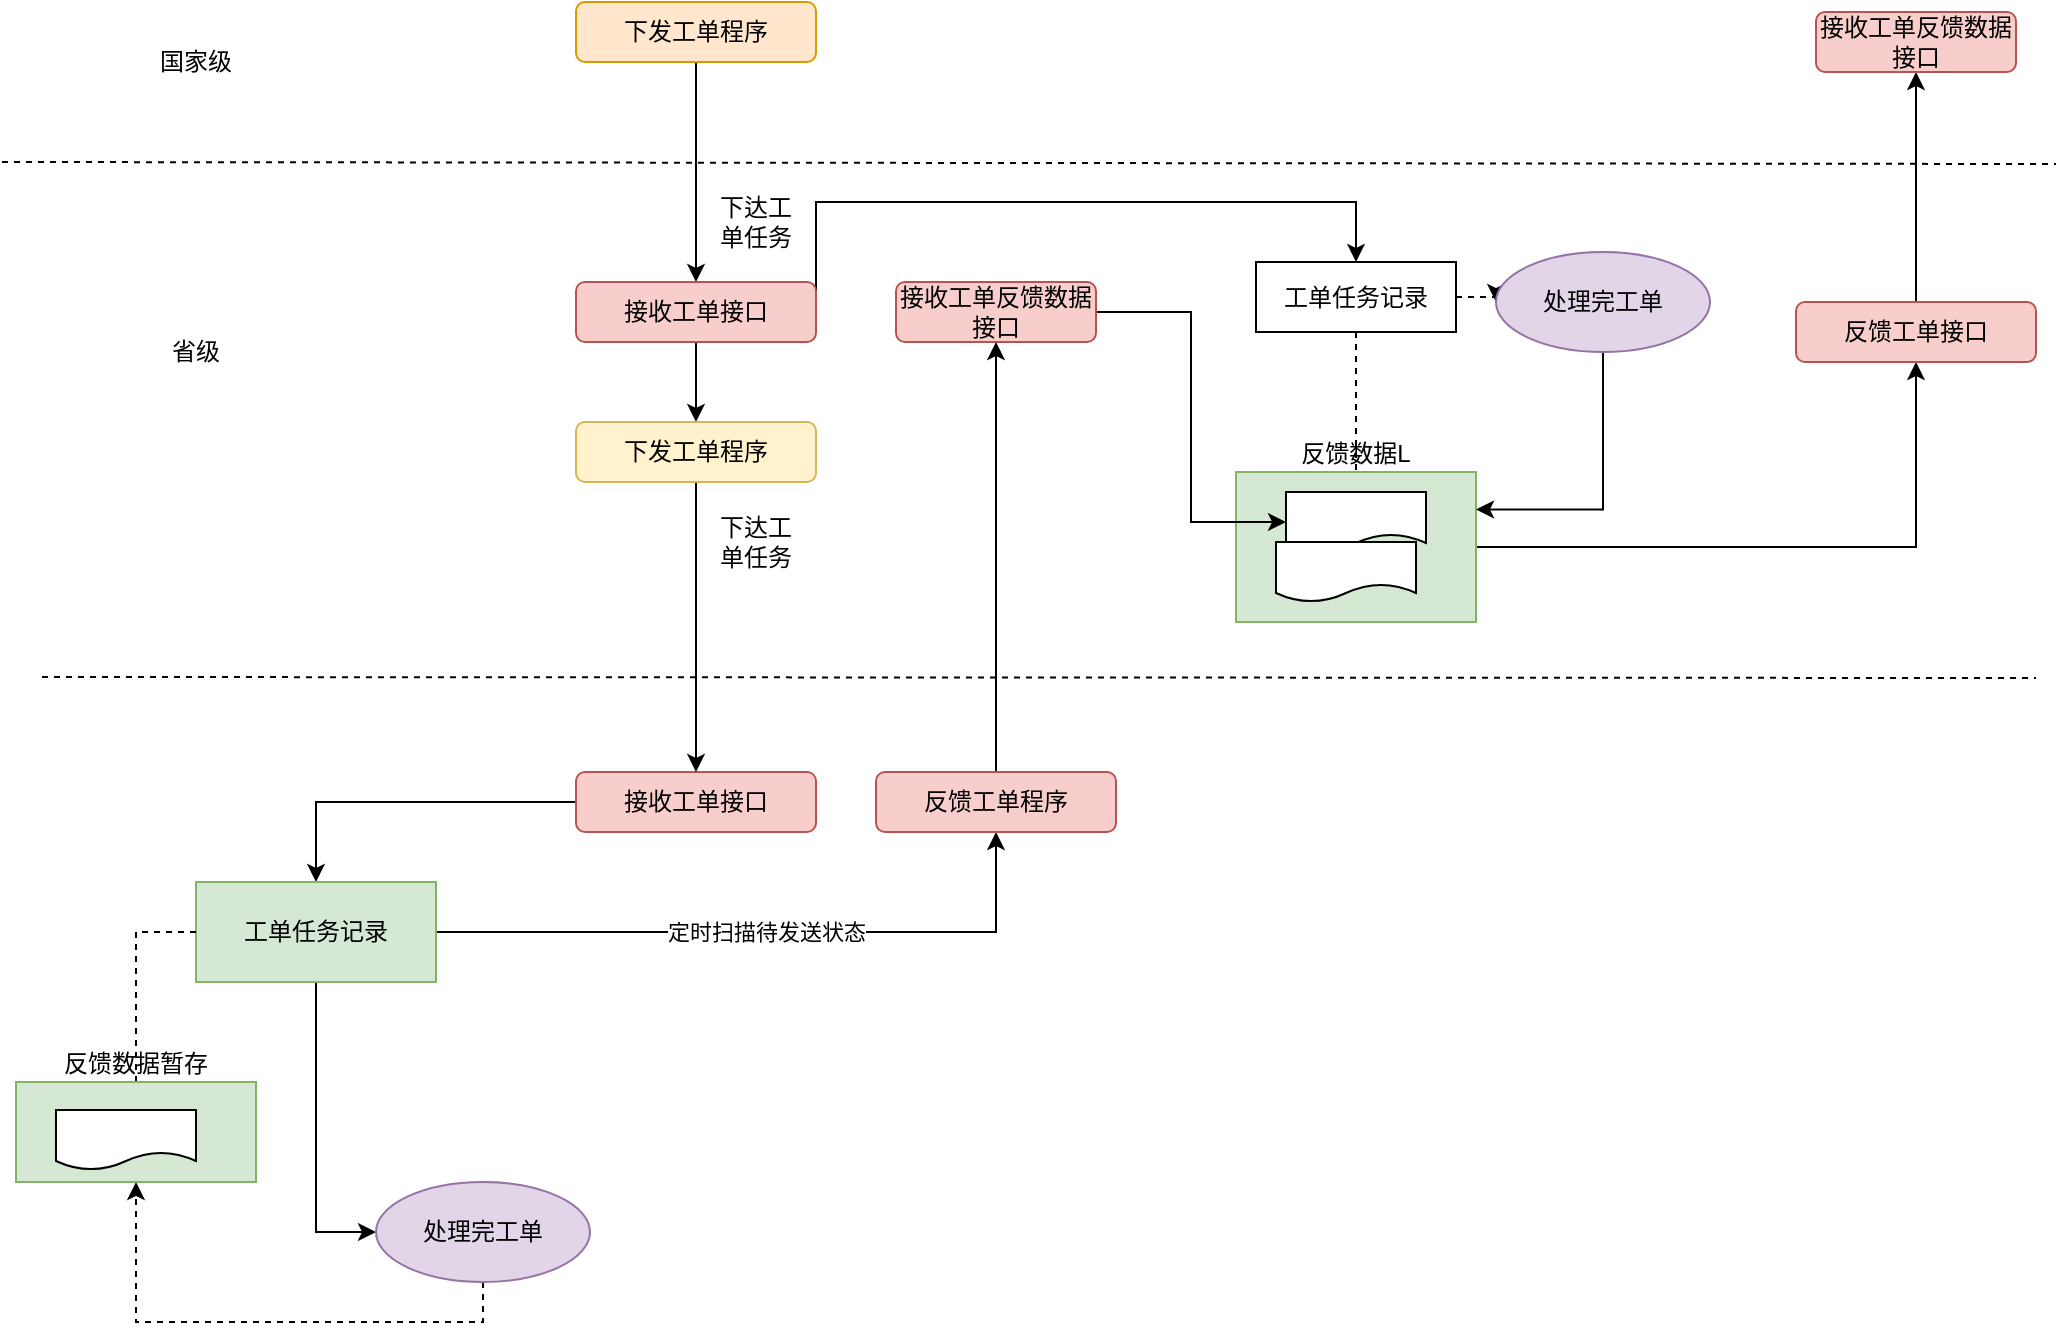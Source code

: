 <mxfile version="10.6.7" type="github"><diagram id="_waEKA7DMJrVCuxWliLW" name="Page-1"><mxGraphModel dx="1055" dy="552" grid="1" gridSize="10" guides="1" tooltips="1" connect="1" arrows="1" fold="1" page="1" pageScale="1" pageWidth="827" pageHeight="1169" math="0" shadow="0"><root><mxCell id="0"/><mxCell id="1" parent="0"/><mxCell id="vpsxU_H-DDj7Gxnpfu28-13" style="edgeStyle=orthogonalEdgeStyle;rounded=0;orthogonalLoop=1;jettySize=auto;html=1;exitX=1;exitY=0.5;exitDx=0;exitDy=0;entryX=0.5;entryY=1;entryDx=0;entryDy=0;" parent="1" source="vpsxU_H-DDj7Gxnpfu28-11" target="vpsxU_H-DDj7Gxnpfu28-10" edge="1"><mxGeometry relative="1" as="geometry"/></mxCell><mxCell id="vpsxU_H-DDj7Gxnpfu28-11" value="反馈数据L" style="rounded=0;whiteSpace=wrap;html=1;labelPosition=center;verticalLabelPosition=top;align=center;verticalAlign=bottom;fillColor=#d5e8d4;strokeColor=#82b366;" parent="1" vertex="1"><mxGeometry x="620" y="255" width="120" height="75" as="geometry"/></mxCell><mxCell id="vpsxU_H-DDj7Gxnpfu28-4" style="edgeStyle=orthogonalEdgeStyle;rounded=0;orthogonalLoop=1;jettySize=auto;html=1;exitX=0.5;exitY=1;exitDx=0;exitDy=0;" parent="1" source="vpsxU_H-DDj7Gxnpfu28-1" target="vpsxU_H-DDj7Gxnpfu28-2" edge="1"><mxGeometry relative="1" as="geometry"/></mxCell><mxCell id="vpsxU_H-DDj7Gxnpfu28-1" value="下发工单程序" style="rounded=1;whiteSpace=wrap;html=1;fillColor=#ffe6cc;strokeColor=#d79b00;" parent="1" vertex="1"><mxGeometry x="290" y="20" width="120" height="30" as="geometry"/></mxCell><mxCell id="vpsxU_H-DDj7Gxnpfu28-30" style="edgeStyle=orthogonalEdgeStyle;rounded=0;orthogonalLoop=1;jettySize=auto;html=1;exitX=0.5;exitY=1;exitDx=0;exitDy=0;entryX=0.5;entryY=0;entryDx=0;entryDy=0;" parent="1" source="vpsxU_H-DDj7Gxnpfu28-2" target="vpsxU_H-DDj7Gxnpfu28-29" edge="1"><mxGeometry relative="1" as="geometry"/></mxCell><mxCell id="vpsxU_H-DDj7Gxnpfu28-37" style="edgeStyle=orthogonalEdgeStyle;rounded=0;orthogonalLoop=1;jettySize=auto;html=1;exitX=1;exitY=0.5;exitDx=0;exitDy=0;" parent="1" source="vpsxU_H-DDj7Gxnpfu28-2" target="vpsxU_H-DDj7Gxnpfu28-18" edge="1"><mxGeometry relative="1" as="geometry"><Array as="points"><mxPoint x="410" y="120"/><mxPoint x="680" y="120"/></Array></mxGeometry></mxCell><mxCell id="vpsxU_H-DDj7Gxnpfu28-2" value="接收工单接口" style="rounded=1;whiteSpace=wrap;html=1;fillColor=#f8cecc;strokeColor=#b85450;" parent="1" vertex="1"><mxGeometry x="290" y="160" width="120" height="30" as="geometry"/></mxCell><mxCell id="vpsxU_H-DDj7Gxnpfu28-22" style="edgeStyle=orthogonalEdgeStyle;rounded=0;orthogonalLoop=1;jettySize=auto;html=1;exitX=0;exitY=0.5;exitDx=0;exitDy=0;entryX=0.5;entryY=0;entryDx=0;entryDy=0;" parent="1" source="vpsxU_H-DDj7Gxnpfu28-3" target="vpsxU_H-DDj7Gxnpfu28-20" edge="1"><mxGeometry relative="1" as="geometry"/></mxCell><mxCell id="vpsxU_H-DDj7Gxnpfu28-3" value="接收工单接口" style="rounded=1;whiteSpace=wrap;html=1;fillColor=#f8cecc;strokeColor=#b85450;" parent="1" vertex="1"><mxGeometry x="290" y="405" width="120" height="30" as="geometry"/></mxCell><mxCell id="vpsxU_H-DDj7Gxnpfu28-9" style="edgeStyle=orthogonalEdgeStyle;rounded=0;orthogonalLoop=1;jettySize=auto;html=1;exitX=1;exitY=0.5;exitDx=0;exitDy=0;entryX=0;entryY=0.5;entryDx=0;entryDy=0;" parent="1" source="vpsxU_H-DDj7Gxnpfu28-6" target="vpsxU_H-DDj7Gxnpfu28-8" edge="1"><mxGeometry relative="1" as="geometry"/></mxCell><mxCell id="vpsxU_H-DDj7Gxnpfu28-6" value="接收工单反馈数据接口" style="rounded=1;whiteSpace=wrap;html=1;fillColor=#f8cecc;strokeColor=#b85450;" parent="1" vertex="1"><mxGeometry x="450" y="160" width="100" height="30" as="geometry"/></mxCell><mxCell id="vpsxU_H-DDj7Gxnpfu28-8" value="" style="shape=document;whiteSpace=wrap;html=1;boundedLbl=1;" parent="1" vertex="1"><mxGeometry x="645" y="265" width="70" height="30" as="geometry"/></mxCell><mxCell id="vpsxU_H-DDj7Gxnpfu28-33" style="edgeStyle=orthogonalEdgeStyle;rounded=0;orthogonalLoop=1;jettySize=auto;html=1;exitX=0.5;exitY=0;exitDx=0;exitDy=0;" parent="1" source="vpsxU_H-DDj7Gxnpfu28-10" target="vpsxU_H-DDj7Gxnpfu28-32" edge="1"><mxGeometry relative="1" as="geometry"/></mxCell><mxCell id="vpsxU_H-DDj7Gxnpfu28-10" value="反馈工单接口" style="rounded=1;whiteSpace=wrap;html=1;fillColor=#f8cecc;strokeColor=#b85450;" parent="1" vertex="1"><mxGeometry x="900" y="170" width="120" height="30" as="geometry"/></mxCell><mxCell id="vpsxU_H-DDj7Gxnpfu28-12" value="" style="shape=document;whiteSpace=wrap;html=1;boundedLbl=1;" parent="1" vertex="1"><mxGeometry x="640" y="290" width="70" height="30" as="geometry"/></mxCell><mxCell id="vpsxU_H-DDj7Gxnpfu28-14" value="下达工单任务" style="text;html=1;strokeColor=none;fillColor=none;align=center;verticalAlign=middle;whiteSpace=wrap;rounded=0;" parent="1" vertex="1"><mxGeometry x="360" y="120" width="40" height="20" as="geometry"/></mxCell><mxCell id="vpsxU_H-DDj7Gxnpfu28-15" value="下达工单任务" style="text;html=1;strokeColor=none;fillColor=none;align=center;verticalAlign=middle;whiteSpace=wrap;rounded=0;" parent="1" vertex="1"><mxGeometry x="360" y="280" width="40" height="20" as="geometry"/></mxCell><mxCell id="vpsxU_H-DDj7Gxnpfu28-39" style="edgeStyle=orthogonalEdgeStyle;rounded=0;orthogonalLoop=1;jettySize=auto;html=1;exitX=0.5;exitY=1;exitDx=0;exitDy=0;entryX=0.5;entryY=0;entryDx=0;entryDy=0;endArrow=none;endFill=0;dashed=1;" parent="1" source="vpsxU_H-DDj7Gxnpfu28-18" target="vpsxU_H-DDj7Gxnpfu28-11" edge="1"><mxGeometry relative="1" as="geometry"/></mxCell><mxCell id="vpsxU_H-DDj7Gxnpfu28-48" style="edgeStyle=orthogonalEdgeStyle;rounded=0;orthogonalLoop=1;jettySize=auto;html=1;exitX=1;exitY=0.5;exitDx=0;exitDy=0;entryX=0;entryY=0.5;entryDx=0;entryDy=0;dashed=1;endArrow=classic;endFill=1;" parent="1" source="vpsxU_H-DDj7Gxnpfu28-18" target="vpsxU_H-DDj7Gxnpfu28-47" edge="1"><mxGeometry relative="1" as="geometry"/></mxCell><mxCell id="vpsxU_H-DDj7Gxnpfu28-18" value="工单任务记录" style="rounded=0;whiteSpace=wrap;html=1;" parent="1" vertex="1"><mxGeometry x="630" y="150" width="100" height="35" as="geometry"/></mxCell><mxCell id="vpsxU_H-DDj7Gxnpfu28-23" style="edgeStyle=orthogonalEdgeStyle;rounded=0;orthogonalLoop=1;jettySize=auto;html=1;exitX=0.5;exitY=1;exitDx=0;exitDy=0;entryX=0;entryY=0.5;entryDx=0;entryDy=0;" parent="1" source="vpsxU_H-DDj7Gxnpfu28-20" target="vpsxU_H-DDj7Gxnpfu28-21" edge="1"><mxGeometry relative="1" as="geometry"/></mxCell><mxCell id="vpsxU_H-DDj7Gxnpfu28-27" value="定时扫描待发送状态" style="edgeStyle=orthogonalEdgeStyle;rounded=0;orthogonalLoop=1;jettySize=auto;html=1;exitX=1;exitY=0.5;exitDx=0;exitDy=0;entryX=0.5;entryY=1;entryDx=0;entryDy=0;" parent="1" source="vpsxU_H-DDj7Gxnpfu28-20" target="vpsxU_H-DDj7Gxnpfu28-24" edge="1"><mxGeometry relative="1" as="geometry"/></mxCell><mxCell id="vpsxU_H-DDj7Gxnpfu28-20" value="工单任务记录" style="rounded=0;whiteSpace=wrap;html=1;fillColor=#d5e8d4;strokeColor=#82b366;" parent="1" vertex="1"><mxGeometry x="100" y="460" width="120" height="50" as="geometry"/></mxCell><mxCell id="vpsxU_H-DDj7Gxnpfu28-46" style="edgeStyle=orthogonalEdgeStyle;rounded=0;orthogonalLoop=1;jettySize=auto;html=1;exitX=0.5;exitY=1;exitDx=0;exitDy=0;entryX=0.5;entryY=1;entryDx=0;entryDy=0;dashed=1;endArrow=classic;endFill=1;" parent="1" source="vpsxU_H-DDj7Gxnpfu28-21" target="vpsxU_H-DDj7Gxnpfu28-40" edge="1"><mxGeometry relative="1" as="geometry"/></mxCell><mxCell id="vpsxU_H-DDj7Gxnpfu28-21" value="处理完工单" style="ellipse;whiteSpace=wrap;html=1;fillColor=#e1d5e7;strokeColor=#9673a6;" parent="1" vertex="1"><mxGeometry x="190" y="610" width="107" height="50" as="geometry"/></mxCell><mxCell id="vpsxU_H-DDj7Gxnpfu28-26" style="edgeStyle=orthogonalEdgeStyle;rounded=0;orthogonalLoop=1;jettySize=auto;html=1;exitX=0.5;exitY=0;exitDx=0;exitDy=0;entryX=0.5;entryY=1;entryDx=0;entryDy=0;" parent="1" source="vpsxU_H-DDj7Gxnpfu28-24" target="vpsxU_H-DDj7Gxnpfu28-6" edge="1"><mxGeometry relative="1" as="geometry"/></mxCell><mxCell id="vpsxU_H-DDj7Gxnpfu28-24" value="反馈工单程序" style="rounded=1;whiteSpace=wrap;html=1;fillColor=#f8cecc;strokeColor=#b85450;" parent="1" vertex="1"><mxGeometry x="440" y="405" width="120" height="30" as="geometry"/></mxCell><mxCell id="vpsxU_H-DDj7Gxnpfu28-31" style="edgeStyle=orthogonalEdgeStyle;rounded=0;orthogonalLoop=1;jettySize=auto;html=1;exitX=0.5;exitY=1;exitDx=0;exitDy=0;" parent="1" source="vpsxU_H-DDj7Gxnpfu28-29" target="vpsxU_H-DDj7Gxnpfu28-3" edge="1"><mxGeometry relative="1" as="geometry"/></mxCell><mxCell id="vpsxU_H-DDj7Gxnpfu28-29" value="下发工单程序" style="rounded=1;whiteSpace=wrap;html=1;fillColor=#fff2cc;strokeColor=#d6b656;" parent="1" vertex="1"><mxGeometry x="290" y="230" width="120" height="30" as="geometry"/></mxCell><mxCell id="vpsxU_H-DDj7Gxnpfu28-32" value="接收工单反馈数据接口" style="rounded=1;whiteSpace=wrap;html=1;fillColor=#f8cecc;strokeColor=#b85450;" parent="1" vertex="1"><mxGeometry x="910" y="25" width="100" height="30" as="geometry"/></mxCell><mxCell id="vpsxU_H-DDj7Gxnpfu28-35" value="" style="endArrow=none;dashed=1;html=1;" parent="1" edge="1"><mxGeometry width="50" height="50" relative="1" as="geometry"><mxPoint x="23" y="357.5" as="sourcePoint"/><mxPoint x="1020" y="358" as="targetPoint"/></mxGeometry></mxCell><mxCell id="vpsxU_H-DDj7Gxnpfu28-36" value="" style="endArrow=none;dashed=1;html=1;" parent="1" edge="1"><mxGeometry width="50" height="50" relative="1" as="geometry"><mxPoint x="3" y="100" as="sourcePoint"/><mxPoint x="1030" y="101" as="targetPoint"/></mxGeometry></mxCell><mxCell id="vpsxU_H-DDj7Gxnpfu28-45" style="edgeStyle=orthogonalEdgeStyle;rounded=0;orthogonalLoop=1;jettySize=auto;html=1;exitX=0.5;exitY=0;exitDx=0;exitDy=0;entryX=0;entryY=0.5;entryDx=0;entryDy=0;endArrow=none;endFill=0;dashed=1;" parent="1" source="vpsxU_H-DDj7Gxnpfu28-40" target="vpsxU_H-DDj7Gxnpfu28-20" edge="1"><mxGeometry relative="1" as="geometry"/></mxCell><mxCell id="vpsxU_H-DDj7Gxnpfu28-40" value="反馈数据暂存" style="rounded=0;whiteSpace=wrap;html=1;labelPosition=center;verticalLabelPosition=top;align=center;verticalAlign=bottom;fillColor=#d5e8d4;strokeColor=#82b366;" parent="1" vertex="1"><mxGeometry x="10" y="560" width="120" height="50" as="geometry"/></mxCell><mxCell id="vpsxU_H-DDj7Gxnpfu28-43" value="" style="shape=document;whiteSpace=wrap;html=1;boundedLbl=1;" parent="1" vertex="1"><mxGeometry x="30" y="574" width="70" height="30" as="geometry"/></mxCell><mxCell id="vpsxU_H-DDj7Gxnpfu28-49" style="edgeStyle=orthogonalEdgeStyle;rounded=0;orthogonalLoop=1;jettySize=auto;html=1;exitX=0.5;exitY=1;exitDx=0;exitDy=0;entryX=1;entryY=0.25;entryDx=0;entryDy=0;endArrow=classic;endFill=1;" parent="1" source="vpsxU_H-DDj7Gxnpfu28-47" target="vpsxU_H-DDj7Gxnpfu28-11" edge="1"><mxGeometry relative="1" as="geometry"/></mxCell><mxCell id="vpsxU_H-DDj7Gxnpfu28-47" value="处理完工单" style="ellipse;whiteSpace=wrap;html=1;fillColor=#e1d5e7;strokeColor=#9673a6;" parent="1" vertex="1"><mxGeometry x="750" y="145" width="107" height="50" as="geometry"/></mxCell><mxCell id="XMd26_YC1vWQoLWniT9r-1" value="国家级" style="text;html=1;strokeColor=none;fillColor=none;align=center;verticalAlign=middle;whiteSpace=wrap;rounded=0;" vertex="1" parent="1"><mxGeometry x="80" y="40" width="40" height="20" as="geometry"/></mxCell><mxCell id="XMd26_YC1vWQoLWniT9r-4" value="省级" style="text;html=1;strokeColor=none;fillColor=none;align=center;verticalAlign=middle;whiteSpace=wrap;rounded=0;" vertex="1" parent="1"><mxGeometry x="80" y="185" width="40" height="20" as="geometry"/></mxCell></root></mxGraphModel></diagram></mxfile>